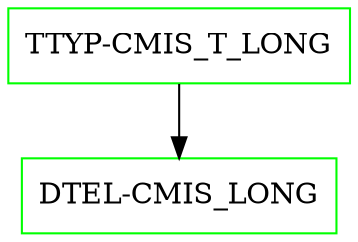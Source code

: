 digraph G {
  "TTYP-CMIS_T_LONG" [shape=box,color=green];
  "DTEL-CMIS_LONG" [shape=box,color=green,URL="./DTEL_CMIS_LONG.html"];
  "TTYP-CMIS_T_LONG" -> "DTEL-CMIS_LONG";
}
